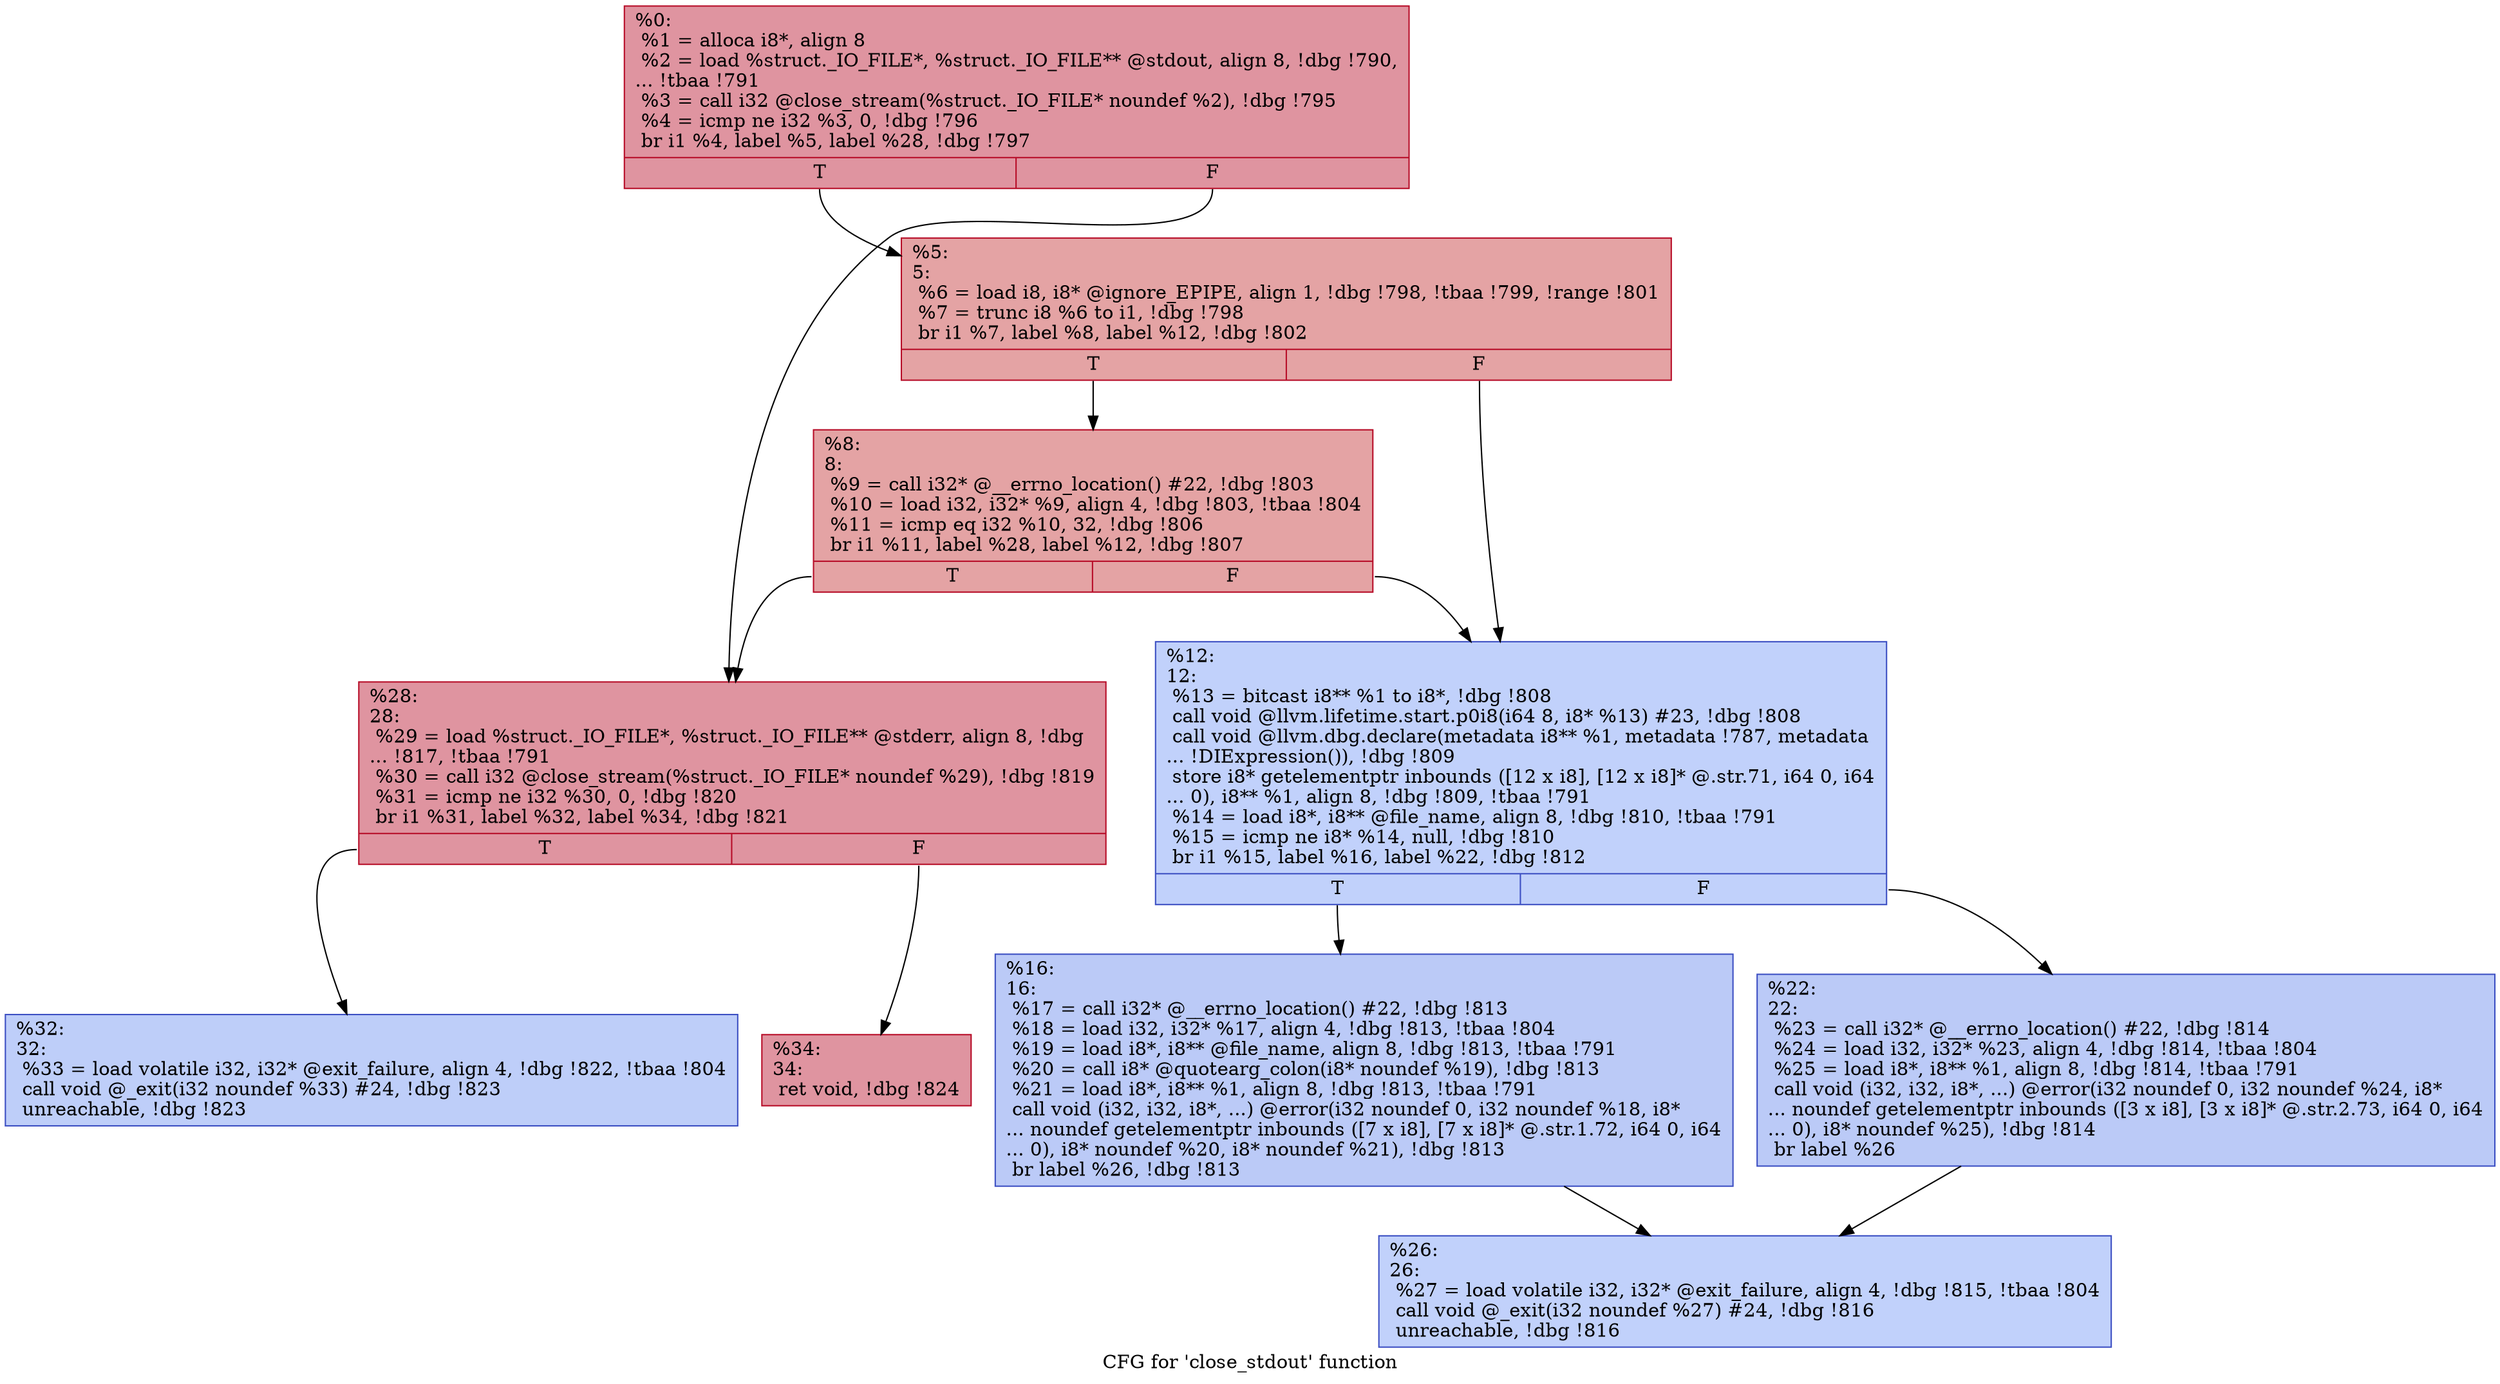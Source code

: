 digraph "CFG for 'close_stdout' function" {
	label="CFG for 'close_stdout' function";

	Node0x1771d10 [shape=record,color="#b70d28ff", style=filled, fillcolor="#b70d2870",label="{%0:\l  %1 = alloca i8*, align 8\l  %2 = load %struct._IO_FILE*, %struct._IO_FILE** @stdout, align 8, !dbg !790,\l... !tbaa !791\l  %3 = call i32 @close_stream(%struct._IO_FILE* noundef %2), !dbg !795\l  %4 = icmp ne i32 %3, 0, !dbg !796\l  br i1 %4, label %5, label %28, !dbg !797\l|{<s0>T|<s1>F}}"];
	Node0x1771d10:s0 -> Node0x1758fe0;
	Node0x1771d10:s1 -> Node0x17591c0;
	Node0x1758fe0 [shape=record,color="#b70d28ff", style=filled, fillcolor="#c32e3170",label="{%5:\l5:                                                \l  %6 = load i8, i8* @ignore_EPIPE, align 1, !dbg !798, !tbaa !799, !range !801\l  %7 = trunc i8 %6 to i1, !dbg !798\l  br i1 %7, label %8, label %12, !dbg !802\l|{<s0>T|<s1>F}}"];
	Node0x1758fe0:s0 -> Node0x1759030;
	Node0x1758fe0:s1 -> Node0x1759080;
	Node0x1759030 [shape=record,color="#b70d28ff", style=filled, fillcolor="#c32e3170",label="{%8:\l8:                                                \l  %9 = call i32* @__errno_location() #22, !dbg !803\l  %10 = load i32, i32* %9, align 4, !dbg !803, !tbaa !804\l  %11 = icmp eq i32 %10, 32, !dbg !806\l  br i1 %11, label %28, label %12, !dbg !807\l|{<s0>T|<s1>F}}"];
	Node0x1759030:s0 -> Node0x17591c0;
	Node0x1759030:s1 -> Node0x1759080;
	Node0x1759080 [shape=record,color="#3d50c3ff", style=filled, fillcolor="#7396f570",label="{%12:\l12:                                               \l  %13 = bitcast i8** %1 to i8*, !dbg !808\l  call void @llvm.lifetime.start.p0i8(i64 8, i8* %13) #23, !dbg !808\l  call void @llvm.dbg.declare(metadata i8** %1, metadata !787, metadata\l... !DIExpression()), !dbg !809\l  store i8* getelementptr inbounds ([12 x i8], [12 x i8]* @.str.71, i64 0, i64\l... 0), i8** %1, align 8, !dbg !809, !tbaa !791\l  %14 = load i8*, i8** @file_name, align 8, !dbg !810, !tbaa !791\l  %15 = icmp ne i8* %14, null, !dbg !810\l  br i1 %15, label %16, label %22, !dbg !812\l|{<s0>T|<s1>F}}"];
	Node0x1759080:s0 -> Node0x17590d0;
	Node0x1759080:s1 -> Node0x1759120;
	Node0x17590d0 [shape=record,color="#3d50c3ff", style=filled, fillcolor="#6687ed70",label="{%16:\l16:                                               \l  %17 = call i32* @__errno_location() #22, !dbg !813\l  %18 = load i32, i32* %17, align 4, !dbg !813, !tbaa !804\l  %19 = load i8*, i8** @file_name, align 8, !dbg !813, !tbaa !791\l  %20 = call i8* @quotearg_colon(i8* noundef %19), !dbg !813\l  %21 = load i8*, i8** %1, align 8, !dbg !813, !tbaa !791\l  call void (i32, i32, i8*, ...) @error(i32 noundef 0, i32 noundef %18, i8*\l... noundef getelementptr inbounds ([7 x i8], [7 x i8]* @.str.1.72, i64 0, i64\l... 0), i8* noundef %20, i8* noundef %21), !dbg !813\l  br label %26, !dbg !813\l}"];
	Node0x17590d0 -> Node0x1759170;
	Node0x1759120 [shape=record,color="#3d50c3ff", style=filled, fillcolor="#6687ed70",label="{%22:\l22:                                               \l  %23 = call i32* @__errno_location() #22, !dbg !814\l  %24 = load i32, i32* %23, align 4, !dbg !814, !tbaa !804\l  %25 = load i8*, i8** %1, align 8, !dbg !814, !tbaa !791\l  call void (i32, i32, i8*, ...) @error(i32 noundef 0, i32 noundef %24, i8*\l... noundef getelementptr inbounds ([3 x i8], [3 x i8]* @.str.2.73, i64 0, i64\l... 0), i8* noundef %25), !dbg !814\l  br label %26\l}"];
	Node0x1759120 -> Node0x1759170;
	Node0x1759170 [shape=record,color="#3d50c3ff", style=filled, fillcolor="#7396f570",label="{%26:\l26:                                               \l  %27 = load volatile i32, i32* @exit_failure, align 4, !dbg !815, !tbaa !804\l  call void @_exit(i32 noundef %27) #24, !dbg !816\l  unreachable, !dbg !816\l}"];
	Node0x17591c0 [shape=record,color="#b70d28ff", style=filled, fillcolor="#b70d2870",label="{%28:\l28:                                               \l  %29 = load %struct._IO_FILE*, %struct._IO_FILE** @stderr, align 8, !dbg\l... !817, !tbaa !791\l  %30 = call i32 @close_stream(%struct._IO_FILE* noundef %29), !dbg !819\l  %31 = icmp ne i32 %30, 0, !dbg !820\l  br i1 %31, label %32, label %34, !dbg !821\l|{<s0>T|<s1>F}}"];
	Node0x17591c0:s0 -> Node0x1759210;
	Node0x17591c0:s1 -> Node0x1759260;
	Node0x1759210 [shape=record,color="#3d50c3ff", style=filled, fillcolor="#6c8ff170",label="{%32:\l32:                                               \l  %33 = load volatile i32, i32* @exit_failure, align 4, !dbg !822, !tbaa !804\l  call void @_exit(i32 noundef %33) #24, !dbg !823\l  unreachable, !dbg !823\l}"];
	Node0x1759260 [shape=record,color="#b70d28ff", style=filled, fillcolor="#b70d2870",label="{%34:\l34:                                               \l  ret void, !dbg !824\l}"];
}
